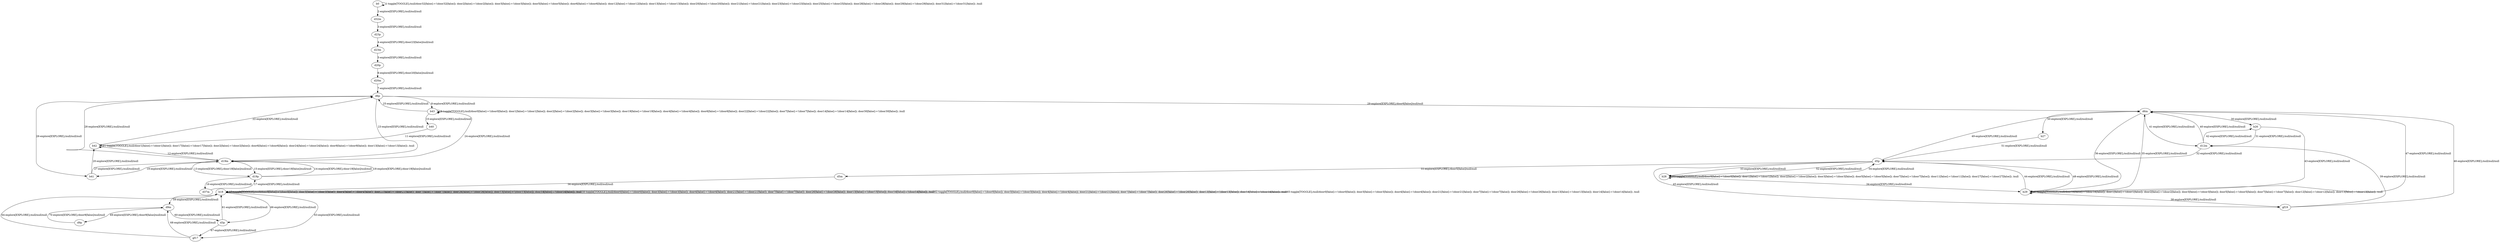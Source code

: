 # Total number of goals covered by this test: 1
# d9p --> d9m

digraph g {
"b0" -> "b0" [label = "1-toggle[TOGGLE];/null/door32[false]:=!(door32[false]); door2[false]:=!(door2[false]); door3[false]:=!(door3[false]); door5[false]:=!(door5[false]); door6[false]:=!(door6[false]); door12[false]:=!(door12[false]); door13[false]:=!(door13[false]); door20[false]:=!(door20[false]); door21[false]:=!(door21[false]); door23[false]:=!(door23[false]); door25[false]:=!(door25[false]); door28[false]:=!(door28[false]); door29[false]:=!(door29[false]); door31[false]:=!(door31[false]); /null"];
"b0" -> "d32m" [label = "2-explore[EXPLORE];/null/null/null"];
"d32m" -> "d23p" [label = "3-explore[EXPLORE];/null/null/null"];
"d23p" -> "d23m" [label = "4-explore[EXPLORE];/door23[false]/null/null"];
"d23m" -> "d20p" [label = "5-explore[EXPLORE];/null/null/null"];
"d20p" -> "d20m" [label = "6-explore[EXPLORE];/door20[false]/null/null"];
"d20m" -> "d6p" [label = "7-explore[EXPLORE];/null/null/null"];
"d6p" -> "b43" [label = "8-explore[EXPLORE];/null/null/null"];
"b43" -> "b43" [label = "9-toggle[TOGGLE];/null/door0[false]:=!(door0[false]); door1[false]:=!(door1[false]); door2[false]:=!(door2[false]); door3[false]:=!(door3[false]); door19[false]:=!(door19[false]); door4[false]:=!(door4[false]); door6[false]:=!(door6[false]); door22[false]:=!(door22[false]); door7[false]:=!(door7[false]); door14[false]:=!(door14[false]); door30[false]:=!(door30[false]); /null"];
"b43" -> "b40" [label = "10-explore[EXPLORE];/null/null/null"];
"b40" -> "b42" [label = "11-explore[EXPLORE];/null/null/null"];
"b42" -> "d19m" [label = "12-explore[EXPLORE];/null/null/null"];
"d19m" -> "d19p" [label = "13-explore[EXPLORE];/door19[false]/null/null"];
"d19p" -> "d19m" [label = "14-explore[EXPLORE];/door19[false]/null/null"];
"d19m" -> "d19p" [label = "15-explore[EXPLORE];/door19[false]/null/null"];
"d19p" -> "d37m" [label = "16-explore[EXPLORE];/null/null/null"];
"d37m" -> "d19p" [label = "17-explore[EXPLORE];/null/null/null"];
"d19p" -> "d19m" [label = "18-explore[EXPLORE];/door19[false]/null/null"];
"d19m" -> "b41" [label = "19-explore[EXPLORE];/null/null/null"];
"b41" -> "b42" [label = "20-explore[EXPLORE];/null/null/null"];
"b42" -> "b42" [label = "21-toggle[TOGGLE];/null/door1[false]:=!(door1[false]); door17[false]:=!(door17[false]); door2[false]:=!(door2[false]); door6[false]:=!(door6[false]); door24[false]:=!(door24[false]); door9[false]:=!(door9[false]); door13[false]:=!(door13[false]); /null"];
"b42" -> "d6p" [label = "22-explore[EXPLORE];/null/null/null"];
"d6p" -> "d19m" [label = "23-explore[EXPLORE];/null/null/null"];
"d19m" -> "b43" [label = "24-explore[EXPLORE];/null/null/null"];
"b43" -> "d6p" [label = "25-explore[EXPLORE];/null/null/null"];
"d6p" -> "b41" [label = "26-explore[EXPLORE];/null/null/null"];
"b41" -> "d19m" [label = "27-explore[EXPLORE];/null/null/null"];
"d19m" -> "d6p" [label = "28-explore[EXPLORE];/null/null/null"];
"d6p" -> "d6m" [label = "29-explore[EXPLORE];/door6[false]/null/null"];
"d6m" -> "b26" [label = "30-explore[EXPLORE];/null/null/null"];
"b26" -> "d12m" [label = "31-explore[EXPLORE];/null/null/null"];
"d12m" -> "d5p" [label = "32-explore[EXPLORE];/null/null/null"];
"d5p" -> "b28" [label = "33-explore[EXPLORE];/null/null/null"];
"b28" -> "b29" [label = "34-explore[EXPLORE];/null/null/null"];
"b29" -> "d6m" [label = "35-explore[EXPLORE];/null/null/null"];
"d6m" -> "b29" [label = "36-explore[EXPLORE];/null/null/null"];
"b29" -> "b29" [label = "37-toggle[TOGGLE];/null/door16[false]:=!(door16[false]); door1[false]:=!(door1[false]); door2[false]:=!(door2[false]); door3[false]:=!(door3[false]); door5[false]:=!(door5[false]); door7[false]:=!(door7[false]); door12[false]:=!(door12[false]); door13[false]:=!(door13[false]); /null"];
"b29" -> "gf19" [label = "38-explore[EXPLORE];/null/null/null"];
"gf19" -> "d12m" [label = "39-explore[EXPLORE];/null/null/null"];
"d12m" -> "d6m" [label = "40-explore[EXPLORE];/null/null/null"];
"d6m" -> "d12m" [label = "41-explore[EXPLORE];/null/null/null"];
"d12m" -> "b26" [label = "42-explore[EXPLORE];/null/null/null"];
"b26" -> "b29" [label = "43-explore[EXPLORE];/null/null/null"];
"b29" -> "d5p" [label = "44-explore[EXPLORE];/null/null/null"];
"d5p" -> "gf19" [label = "45-explore[EXPLORE];/null/null/null"];
"gf19" -> "d6m" [label = "46-explore[EXPLORE];/null/null/null"];
"d6m" -> "b29" [label = "47-explore[EXPLORE];/null/null/null"];
"b29" -> "d5p" [label = "48-explore[EXPLORE];/null/null/null"];
"d5p" -> "d6m" [label = "49-explore[EXPLORE];/null/null/null"];
"d6m" -> "b27" [label = "50-explore[EXPLORE];/null/null/null"];
"b27" -> "d5p" [label = "51-explore[EXPLORE];/null/null/null"];
"d5p" -> "b28" [label = "52-explore[EXPLORE];/null/null/null"];
"b28" -> "b28" [label = "53-toggle[TOGGLE];/null/door0[false]:=!(door0[false]); door1[false]:=!(door1[false]); door2[false]:=!(door2[false]); door3[false]:=!(door3[false]); door5[false]:=!(door5[false]); door7[false]:=!(door7[false]); door11[false]:=!(door11[false]); door27[false]:=!(door27[false]); /null"];
"b28" -> "d5p" [label = "54-explore[EXPLORE];/null/null/null"];
"d5p" -> "d5m" [label = "55-explore[EXPLORE];/door5[false]/null/null"];
"d5m" -> "b18" [label = "56-explore[EXPLORE];/null/null/null"];
"b18" -> "b18" [label = "57-toggle[TOGGLE];/null/door0[false]:=!(door0[false]); door3[false]:=!(door3[false]); door4[false]:=!(door4[false]); door21[false]:=!(door21[false]); door7[false]:=!(door7[false]); door26[false]:=!(door26[false]); door13[false]:=!(door13[false]); door14[false]:=!(door14[false]); /null"];
"b18" -> "b18" [label = "58-toggle[TOGGLE];/null/door0[false]:=!(door0[false]); door3[false]:=!(door3[false]); door4[false]:=!(door4[false]); door21[false]:=!(door21[false]); door7[false]:=!(door7[false]); door26[false]:=!(door26[false]); door13[false]:=!(door13[false]); door14[false]:=!(door14[false]); /null"];
"b18" -> "d9m" [label = "59-explore[EXPLORE];/null/null/null"];
"d9m" -> "d3p" [label = "60-explore[EXPLORE];/null/null/null"];
"d3p" -> "b18" [label = "61-explore[EXPLORE];/null/null/null"];
"b18" -> "b18" [label = "62-toggle[TOGGLE];/null/door0[false]:=!(door0[false]); door3[false]:=!(door3[false]); door4[false]:=!(door4[false]); door21[false]:=!(door21[false]); door7[false]:=!(door7[false]); door26[false]:=!(door26[false]); door13[false]:=!(door13[false]); door14[false]:=!(door14[false]); /null"];
"b18" -> "gf17" [label = "63-explore[EXPLORE];/null/null/null"];
"gf17" -> "b18" [label = "64-explore[EXPLORE];/null/null/null"];
"b18" -> "b18" [label = "65-toggle[TOGGLE];/null/door0[false]:=!(door0[false]); door3[false]:=!(door3[false]); door4[false]:=!(door4[false]); door21[false]:=!(door21[false]); door7[false]:=!(door7[false]); door26[false]:=!(door26[false]); door13[false]:=!(door13[false]); door14[false]:=!(door14[false]); /null"];
"b18" -> "d3p" [label = "66-explore[EXPLORE];/null/null/null"];
"d3p" -> "gf17" [label = "67-explore[EXPLORE];/null/null/null"];
"gf17" -> "d9m" [label = "68-explore[EXPLORE];/null/null/null"];
"d9m" -> "d9p" [label = "69-explore[EXPLORE];/door9[false]/null/null"];
"d9p" -> "d9m" [label = "70-explore[EXPLORE];/door9[false]/null/null"];
}